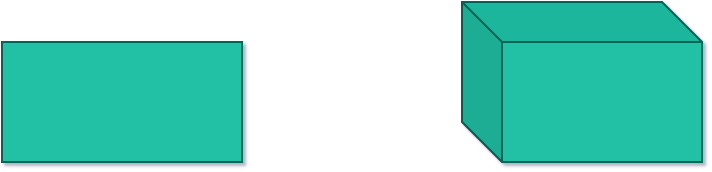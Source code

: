 <mxfile version="18.1.3" type="github">
  <diagram id="6qBIIyij7JlT-GvtMwbE" name="第 1 页">
    <mxGraphModel dx="942" dy="672" grid="1" gridSize="10" guides="1" tooltips="1" connect="1" arrows="1" fold="1" page="1" pageScale="1" pageWidth="827" pageHeight="1169" background="none" math="0" shadow="1">
      <root>
        <mxCell id="0" />
        <mxCell id="1" parent="0" />
        <mxCell id="J6ucpm2bT79rDRNBvr2A-1" value="" style="rounded=0;whiteSpace=wrap;html=1;fillColor=#21C0A5;strokeColor=#006658;fontColor=#5C5C5C;" vertex="1" parent="1">
          <mxGeometry x="90" y="140" width="120" height="60" as="geometry" />
        </mxCell>
        <mxCell id="J6ucpm2bT79rDRNBvr2A-2" value="" style="shape=cube;whiteSpace=wrap;html=1;boundedLbl=1;backgroundOutline=1;darkOpacity=0.05;darkOpacity2=0.1;fillColor=#21C0A5;strokeColor=#006658;fontColor=#5C5C5C;" vertex="1" parent="1">
          <mxGeometry x="320" y="120" width="120" height="80" as="geometry" />
        </mxCell>
      </root>
    </mxGraphModel>
  </diagram>
</mxfile>

